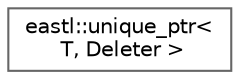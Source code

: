 digraph "类继承关系图"
{
 // LATEX_PDF_SIZE
  bgcolor="transparent";
  edge [fontname=Helvetica,fontsize=10,labelfontname=Helvetica,labelfontsize=10];
  node [fontname=Helvetica,fontsize=10,shape=box,height=0.2,width=0.4];
  rankdir="LR";
  Node0 [id="Node000000",label="eastl::unique_ptr\<\l T, Deleter \>",height=0.2,width=0.4,color="grey40", fillcolor="white", style="filled",URL="$classeastl_1_1unique__ptr.html",tooltip=" "];
}
